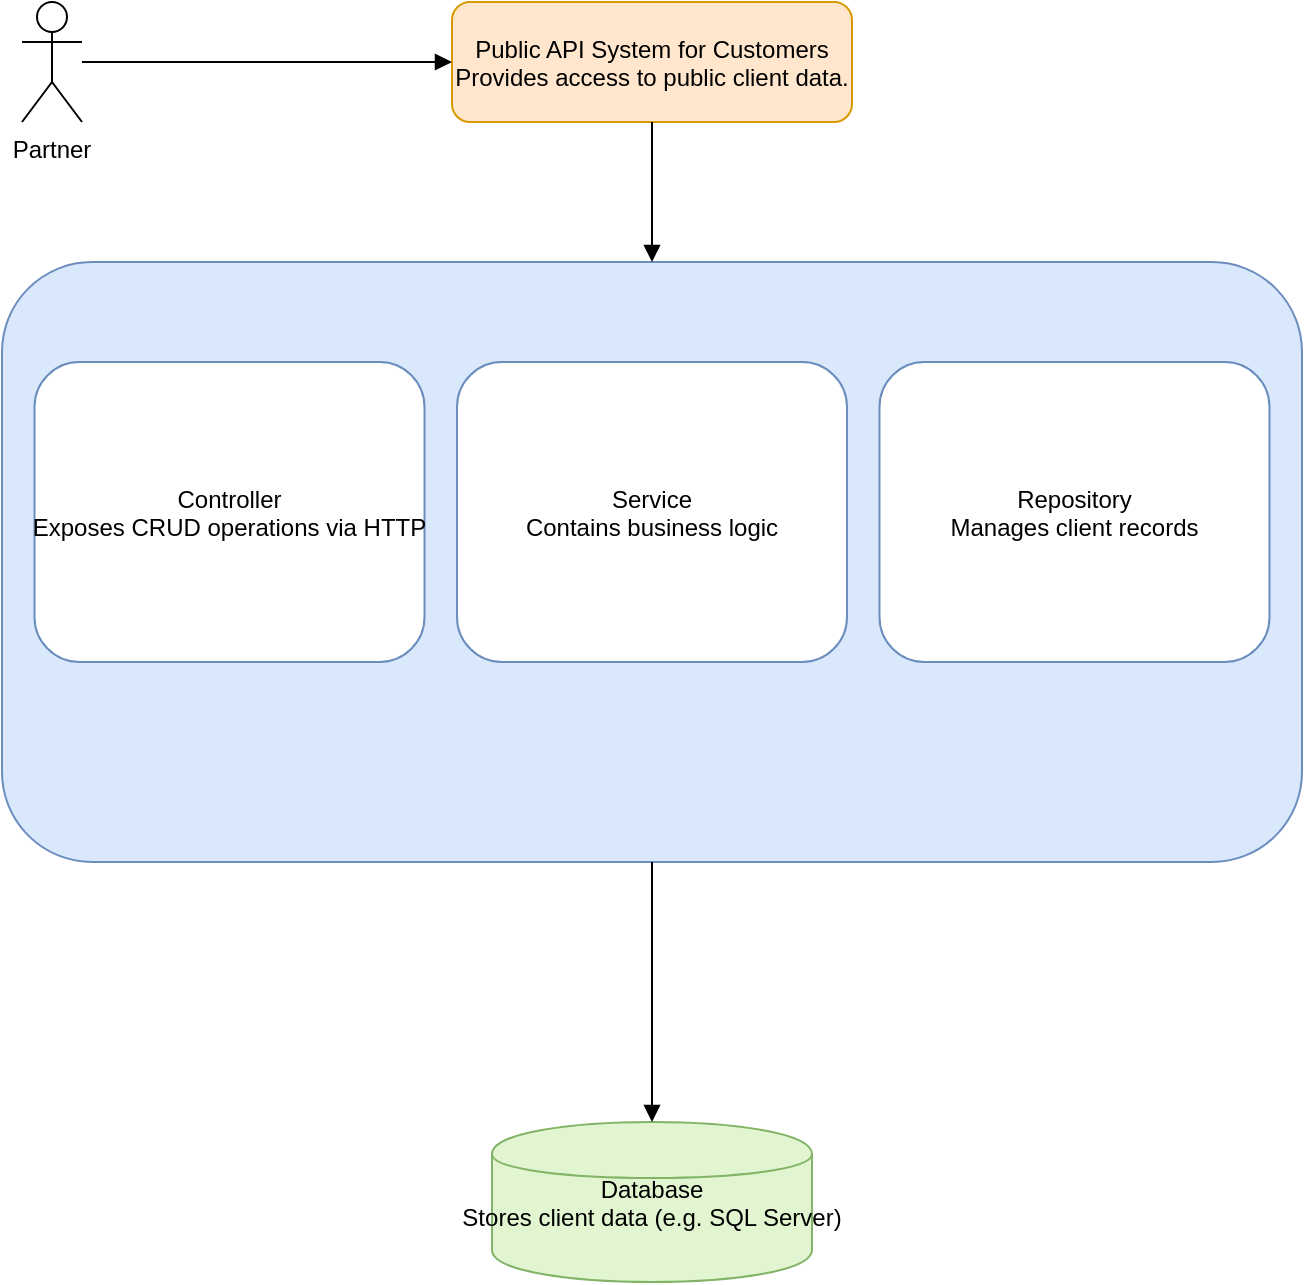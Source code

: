 <mxfile version="27.1.6">
  <diagram name="C4 Model - API .NET 8" id="d1">
    <mxGraphModel dx="1214" dy="1082" grid="1" gridSize="10" guides="1" tooltips="1" connect="1" arrows="1" fold="1" page="1" pageScale="1" pageWidth="850" pageHeight="1100" math="0" shadow="0">
      <root>
        <mxCell id="0" />
        <mxCell id="1" parent="0" />
        <mxCell id="2" value="Partner" style="shape=umlActor;verticalLabelPosition=bottom;verticalAlign=top;" parent="1" vertex="1">
          <mxGeometry x="80" y="10" width="30" height="60" as="geometry" />
        </mxCell>
        <mxCell id="3" value="Public API System for Customers&#xa;Provides access to public client data." style="rounded=1;fillColor=#ffe6cc;strokeColor=#d79b00;" parent="1" vertex="1">
          <mxGeometry x="295" y="10" width="200" height="60" as="geometry" />
        </mxCell>
        <mxCell id="4" style="endArrow=block;endFill=1;" parent="1" source="2" target="3" edge="1">
          <mxGeometry relative="1" as="geometry" />
        </mxCell>
        <mxCell id="5" value=".NET 8 Web API (WCB)" style="rounded=1;fillColor=#dae8fc;strokeColor=#6c8ebf;" parent="1" vertex="1">
          <mxGeometry x="70" y="140" width="650" height="300" as="geometry" />
        </mxCell>
        <mxCell id="6" value="Controller&#xa;Exposes CRUD operations via HTTP" style="rounded=1;fillColor=#ffffff;strokeColor=#6c8ebf;" parent="5" vertex="1">
          <mxGeometry x="16.25" y="50.0" width="195.0" height="150" as="geometry" />
        </mxCell>
        <mxCell id="7" value="Service&#xa;Contains business logic" style="rounded=1;fillColor=#ffffff;strokeColor=#6c8ebf;" parent="5" vertex="1">
          <mxGeometry x="227.5" y="50.0" width="195.0" height="150" as="geometry" />
        </mxCell>
        <mxCell id="8" value="Repository&#xa;Manages client records" style="rounded=1;fillColor=#ffffff;strokeColor=#6c8ebf;" parent="5" vertex="1">
          <mxGeometry x="438.75" y="50.0" width="195.0" height="150" as="geometry" />
        </mxCell>
        <mxCell id="9" style="endArrow=block;endFill=1;" parent="1" source="3" target="5" edge="1">
          <mxGeometry relative="1" as="geometry" />
        </mxCell>
        <mxCell id="10" value="Database&#xa;Stores client data (e.g. SQL Server)" style="shape=cylinder;fillColor=#e1f5d0;strokeColor=#82b366;" parent="1" vertex="1">
          <mxGeometry x="315" y="570" width="160" height="80" as="geometry" />
        </mxCell>
        <mxCell id="11" style="endArrow=block;endFill=1;" parent="1" source="5" target="10" edge="1">
          <mxGeometry relative="1" as="geometry" />
        </mxCell>
      </root>
    </mxGraphModel>
  </diagram>
</mxfile>
